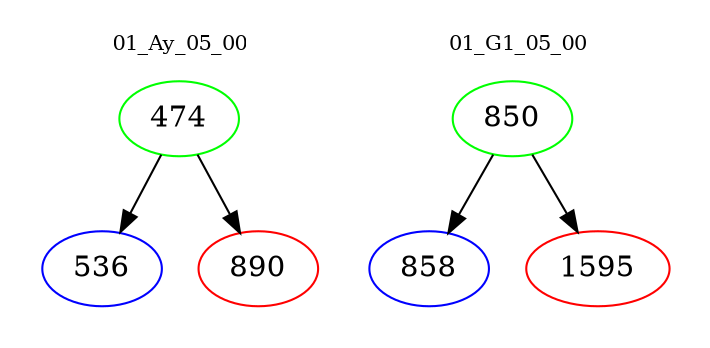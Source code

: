 digraph{
subgraph cluster_0 {
color = white
label = "01_Ay_05_00";
fontsize=10;
T0_474 [label="474", color="green"]
T0_474 -> T0_536 [color="black"]
T0_536 [label="536", color="blue"]
T0_474 -> T0_890 [color="black"]
T0_890 [label="890", color="red"]
}
subgraph cluster_1 {
color = white
label = "01_G1_05_00";
fontsize=10;
T1_850 [label="850", color="green"]
T1_850 -> T1_858 [color="black"]
T1_858 [label="858", color="blue"]
T1_850 -> T1_1595 [color="black"]
T1_1595 [label="1595", color="red"]
}
}
